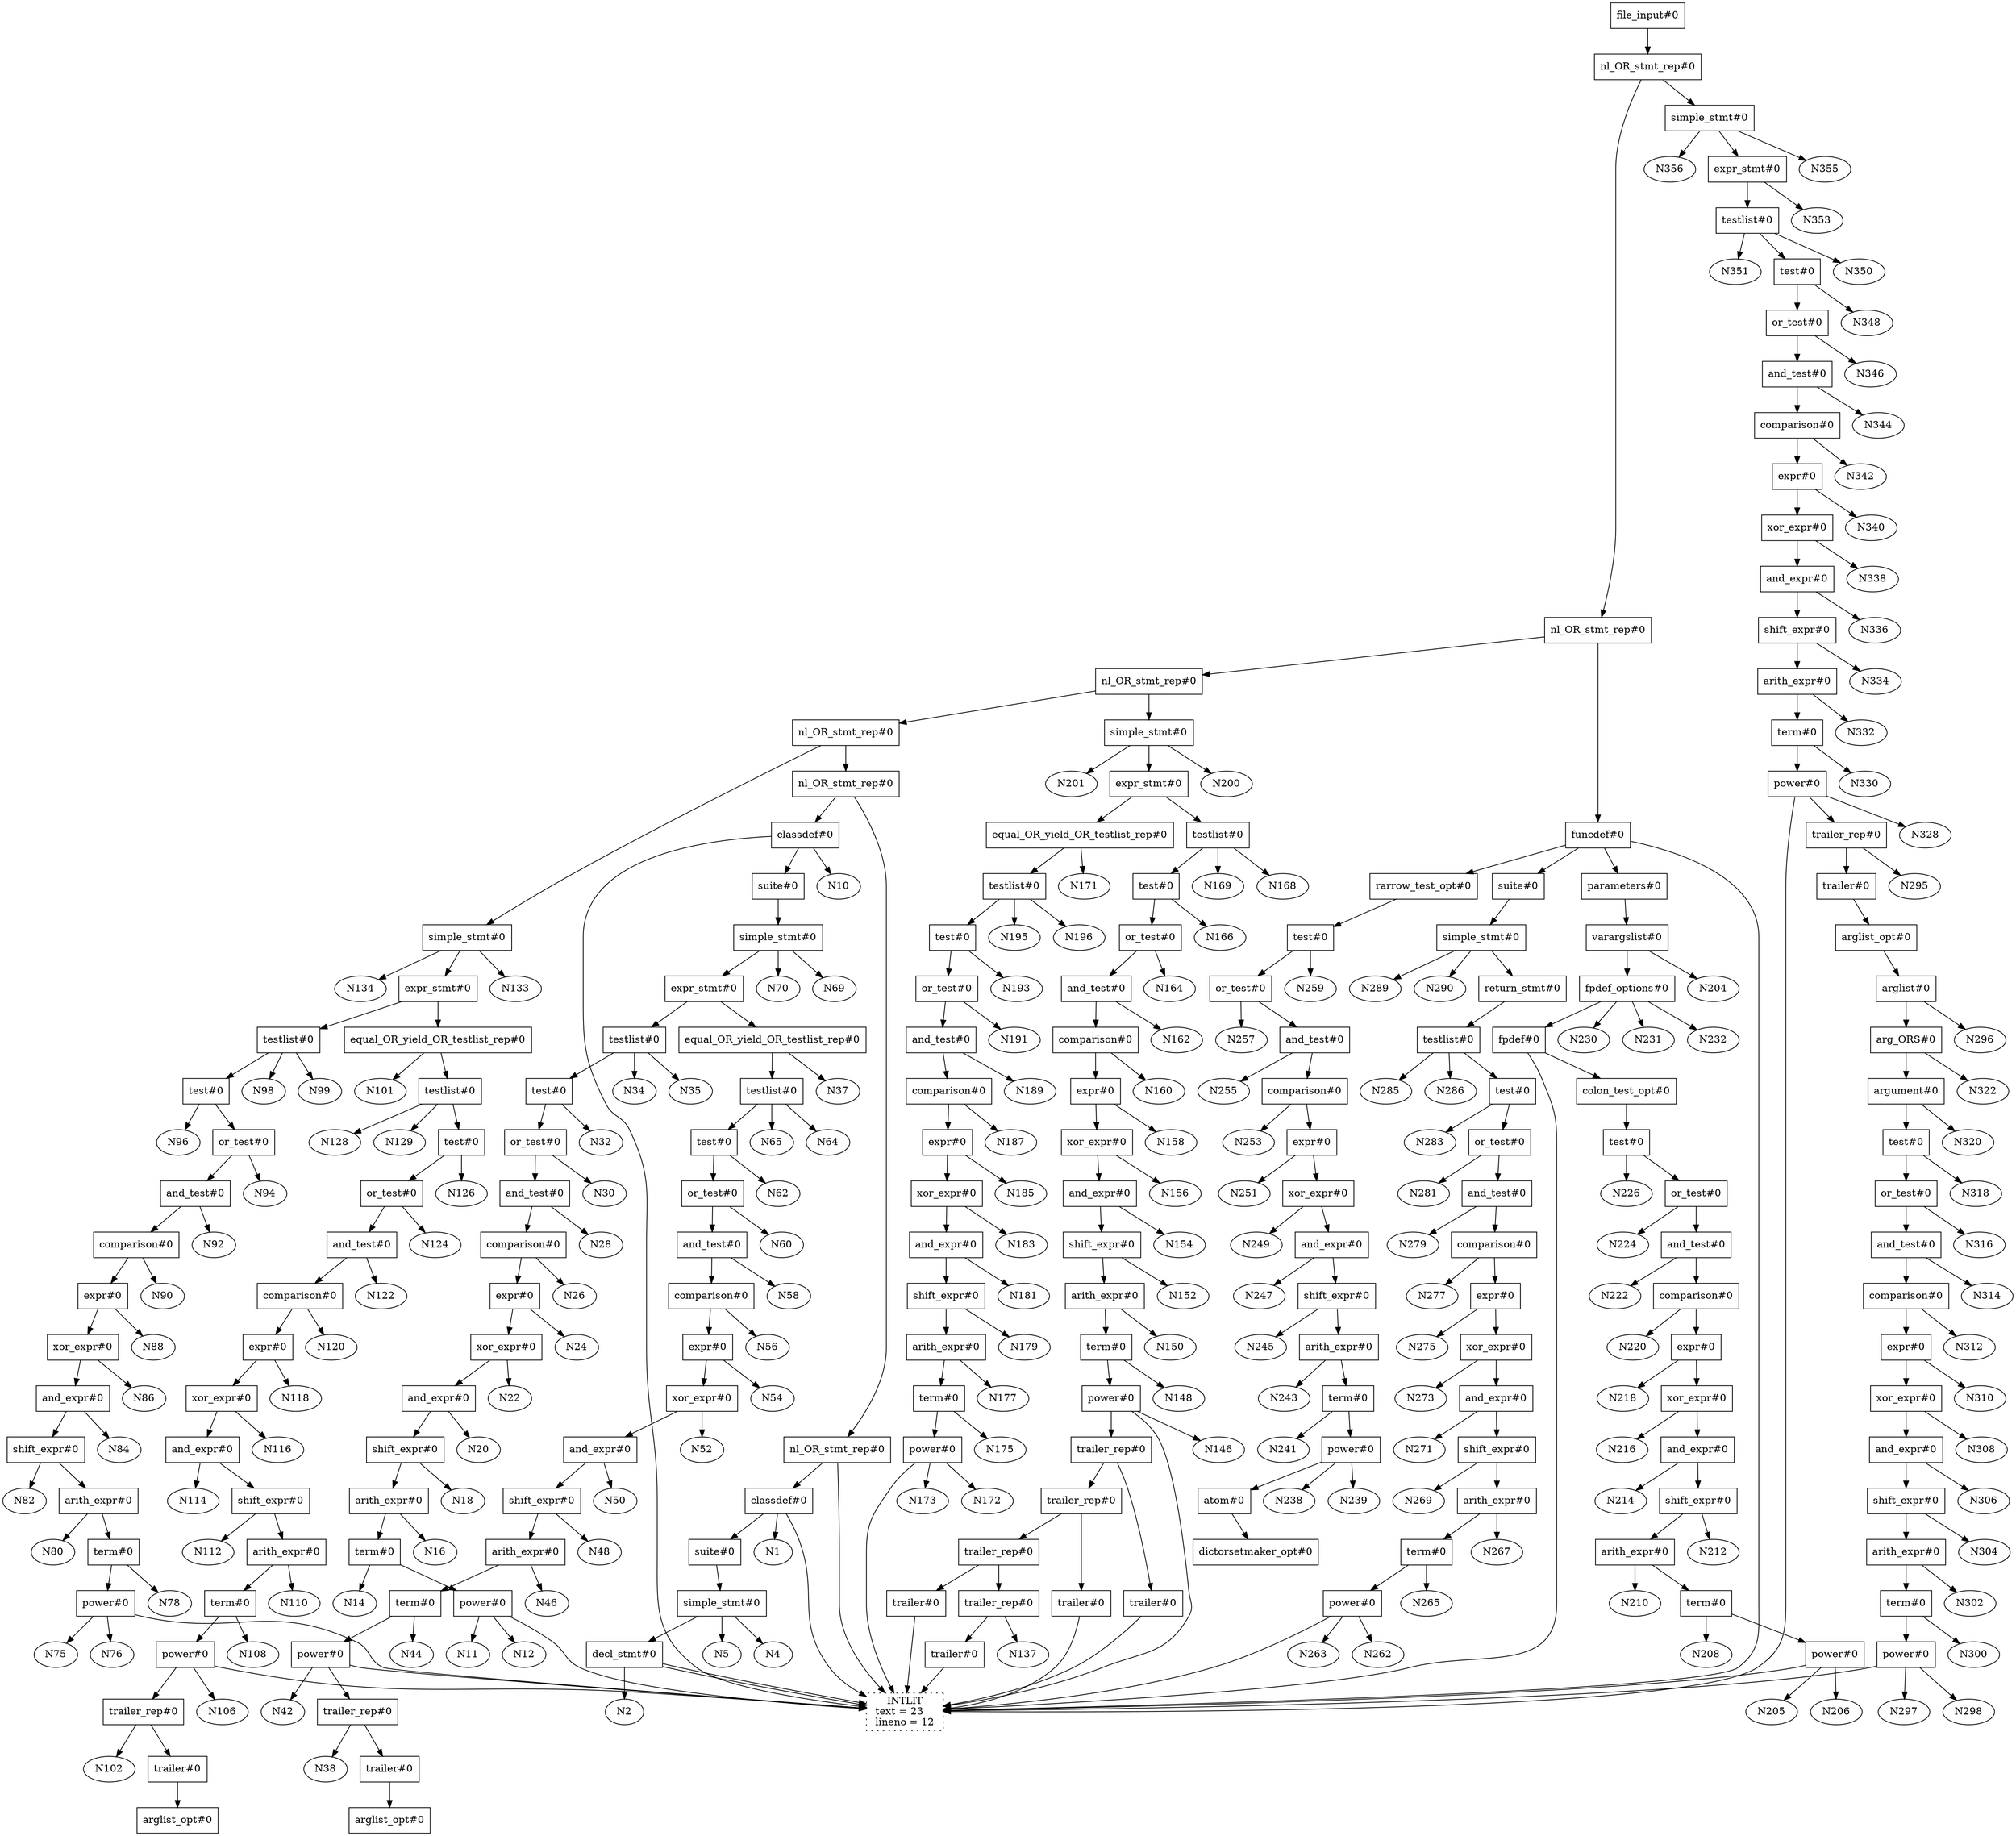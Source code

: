 digraph {
N359 [shape=box label="file_input#0"];
N359 -> N358;
N358 [shape=box label="nl_OR_stmt_rep#0"];
N358 -> N294;
N294 [shape=box label="nl_OR_stmt_rep#0"];
N294 -> N203;
N203 [shape=box label="nl_OR_stmt_rep#0"];
N203 -> N136;
N136 [shape=box label="nl_OR_stmt_rep#0"];
N136 -> N74;
N74 [shape=box label="nl_OR_stmt_rep#0"];
N74 -> N9;
N9 [shape=box label="nl_OR_stmt_rep#0"];
N9 -> N0;
N9 -> N8;
N8 [shape=box label="classdef#0"];
N8 -> N0;
N0 [shape=box style=dotted label=" NAME \n text = Ass \l lineno = 1 \l"];
N8 -> N1;
N8 -> N7;
N7 [shape=box label="suite#0"];
N7 -> N6;
N6 [shape=box label="simple_stmt#0"];
N6 -> N3;
N3 [shape=box label="decl_stmt#0"];
N3 -> N0;
N0 [shape=box style=dotted label=" NAME \n text = c \l lineno = 2 \l"];
N3 -> N0;
N0 [shape=box style=dotted label=" NAME \n text = int \l lineno = 2 \l"];
N3 -> N2;
N6 -> N4;
N6 -> N5;
N74 -> N73;
N73 [shape=box label="classdef#0"];
N73 -> N0;
N0 [shape=box style=dotted label=" NAME \n text = Bass \l lineno = 4 \l"];
N73 -> N10;
N73 -> N72;
N72 [shape=box label="suite#0"];
N72 -> N71;
N71 [shape=box label="simple_stmt#0"];
N71 -> N68;
N68 [shape=box label="expr_stmt#0"];
N68 -> N36;
N36 [shape=box label="testlist#0"];
N36 -> N33;
N33 [shape=box label="test#0"];
N33 -> N31;
N31 [shape=box label="or_test#0"];
N31 -> N29;
N29 [shape=box label="and_test#0"];
N29 -> N27;
N27 [shape=box label="comparison#0"];
N27 -> N25;
N25 [shape=box label="expr#0"];
N25 -> N23;
N23 [shape=box label="xor_expr#0"];
N23 -> N21;
N21 [shape=box label="and_expr#0"];
N21 -> N19;
N19 [shape=box label="shift_expr#0"];
N19 -> N17;
N17 [shape=box label="arith_expr#0"];
N17 -> N15;
N15 [shape=box label="term#0"];
N15 -> N13;
N13 [shape=box label="power#0"];
N13 -> N0;
N0 [shape=box style=dotted label=" NAME \n text = b \l lineno = 5 \l"];
N13 -> N11;
N13 -> N12;
N15 -> N14;
N17 -> N16;
N19 -> N18;
N21 -> N20;
N23 -> N22;
N25 -> N24;
N27 -> N26;
N29 -> N28;
N31 -> N30;
N33 -> N32;
N36 -> N34;
N36 -> N35;
N68 -> N67;
N67 [shape=box label="equal_OR_yield_OR_testlist_rep#0"];
N67 -> N37;
N67 -> N66;
N66 [shape=box label="testlist#0"];
N66 -> N63;
N63 [shape=box label="test#0"];
N63 -> N61;
N61 [shape=box label="or_test#0"];
N61 -> N59;
N59 [shape=box label="and_test#0"];
N59 -> N57;
N57 [shape=box label="comparison#0"];
N57 -> N55;
N55 [shape=box label="expr#0"];
N55 -> N53;
N53 [shape=box label="xor_expr#0"];
N53 -> N51;
N51 [shape=box label="and_expr#0"];
N51 -> N49;
N49 [shape=box label="shift_expr#0"];
N49 -> N47;
N47 [shape=box label="arith_expr#0"];
N47 -> N45;
N45 [shape=box label="term#0"];
N45 -> N43;
N43 [shape=box label="power#0"];
N43 -> N0;
N0 [shape=box style=dotted label=" NAME \n text = Ass \l lineno = 5 \l"];
N43 -> N41;
N41 [shape=box label="trailer_rep#0"];
N41 -> N38;
N41 -> N40;
N40 [shape=box label="trailer#0"];
N40 -> N39;
N39 [shape=box label="arglist_opt#0"];
N43 -> N42;
N45 -> N44;
N47 -> N46;
N49 -> N48;
N51 -> N50;
N53 -> N52;
N55 -> N54;
N57 -> N56;
N59 -> N58;
N61 -> N60;
N63 -> N62;
N66 -> N64;
N66 -> N65;
N71 -> N69;
N71 -> N70;
N136 -> N135;
N135 [shape=box label="simple_stmt#0"];
N135 -> N132;
N132 [shape=box label="expr_stmt#0"];
N132 -> N100;
N100 [shape=box label="testlist#0"];
N100 -> N97;
N97 [shape=box label="test#0"];
N97 -> N95;
N95 [shape=box label="or_test#0"];
N95 -> N93;
N93 [shape=box label="and_test#0"];
N93 -> N91;
N91 [shape=box label="comparison#0"];
N91 -> N89;
N89 [shape=box label="expr#0"];
N89 -> N87;
N87 [shape=box label="xor_expr#0"];
N87 -> N85;
N85 [shape=box label="and_expr#0"];
N85 -> N83;
N83 [shape=box label="shift_expr#0"];
N83 -> N81;
N81 [shape=box label="arith_expr#0"];
N81 -> N79;
N79 [shape=box label="term#0"];
N79 -> N77;
N77 [shape=box label="power#0"];
N77 -> N0;
N0 [shape=box style=dotted label=" NAME \n text = a \l lineno = 7 \l"];
N77 -> N75;
N77 -> N76;
N79 -> N78;
N81 -> N80;
N83 -> N82;
N85 -> N84;
N87 -> N86;
N89 -> N88;
N91 -> N90;
N93 -> N92;
N95 -> N94;
N97 -> N96;
N100 -> N98;
N100 -> N99;
N132 -> N131;
N131 [shape=box label="equal_OR_yield_OR_testlist_rep#0"];
N131 -> N101;
N131 -> N130;
N130 [shape=box label="testlist#0"];
N130 -> N127;
N127 [shape=box label="test#0"];
N127 -> N125;
N125 [shape=box label="or_test#0"];
N125 -> N123;
N123 [shape=box label="and_test#0"];
N123 -> N121;
N121 [shape=box label="comparison#0"];
N121 -> N119;
N119 [shape=box label="expr#0"];
N119 -> N117;
N117 [shape=box label="xor_expr#0"];
N117 -> N115;
N115 [shape=box label="and_expr#0"];
N115 -> N113;
N113 [shape=box label="shift_expr#0"];
N113 -> N111;
N111 [shape=box label="arith_expr#0"];
N111 -> N109;
N109 [shape=box label="term#0"];
N109 -> N107;
N107 [shape=box label="power#0"];
N107 -> N0;
N0 [shape=box style=dotted label=" NAME \n text = Bass \l lineno = 7 \l"];
N107 -> N105;
N105 [shape=box label="trailer_rep#0"];
N105 -> N102;
N105 -> N104;
N104 [shape=box label="trailer#0"];
N104 -> N103;
N103 [shape=box label="arglist_opt#0"];
N107 -> N106;
N109 -> N108;
N111 -> N110;
N113 -> N112;
N115 -> N114;
N117 -> N116;
N119 -> N118;
N121 -> N120;
N123 -> N122;
N125 -> N124;
N127 -> N126;
N130 -> N128;
N130 -> N129;
N135 -> N133;
N135 -> N134;
N203 -> N202;
N202 [shape=box label="simple_stmt#0"];
N202 -> N199;
N199 [shape=box label="expr_stmt#0"];
N199 -> N170;
N170 [shape=box label="testlist#0"];
N170 -> N167;
N167 [shape=box label="test#0"];
N167 -> N165;
N165 [shape=box label="or_test#0"];
N165 -> N163;
N163 [shape=box label="and_test#0"];
N163 -> N161;
N161 [shape=box label="comparison#0"];
N161 -> N159;
N159 [shape=box label="expr#0"];
N159 -> N157;
N157 [shape=box label="xor_expr#0"];
N157 -> N155;
N155 [shape=box label="and_expr#0"];
N155 -> N153;
N153 [shape=box label="shift_expr#0"];
N153 -> N151;
N151 [shape=box label="arith_expr#0"];
N151 -> N149;
N149 [shape=box label="term#0"];
N149 -> N147;
N147 [shape=box label="power#0"];
N147 -> N0;
N0 [shape=box style=dotted label=" NAME \n text = a \l lineno = 8 \l"];
N147 -> N145;
N145 [shape=box label="trailer_rep#0"];
N145 -> N143;
N143 [shape=box label="trailer_rep#0"];
N143 -> N141;
N141 [shape=box label="trailer_rep#0"];
N141 -> N139;
N139 [shape=box label="trailer_rep#0"];
N139 -> N137;
N139 -> N138;
N138 [shape=box label="trailer#0"];
N138 -> N0;
N0 [shape=box style=dotted label=" NAME \n text = b \l lineno = 8 \l"];
N141 -> N140;
N140 [shape=box label="trailer#0"];
N140 -> N0;
N0 [shape=box style=dotted label=" NAME \n text = c \l lineno = 8 \l"];
N143 -> N142;
N142 [shape=box label="trailer#0"];
N142 -> N0;
N0 [shape=box style=dotted label=" NAME \n text = d \l lineno = 8 \l"];
N145 -> N144;
N144 [shape=box label="trailer#0"];
N144 -> N0;
N0 [shape=box style=dotted label=" NAME \n text = e \l lineno = 8 \l"];
N147 -> N146;
N149 -> N148;
N151 -> N150;
N153 -> N152;
N155 -> N154;
N157 -> N156;
N159 -> N158;
N161 -> N160;
N163 -> N162;
N165 -> N164;
N167 -> N166;
N170 -> N168;
N170 -> N169;
N199 -> N198;
N198 [shape=box label="equal_OR_yield_OR_testlist_rep#0"];
N198 -> N171;
N198 -> N197;
N197 [shape=box label="testlist#0"];
N197 -> N194;
N194 [shape=box label="test#0"];
N194 -> N192;
N192 [shape=box label="or_test#0"];
N192 -> N190;
N190 [shape=box label="and_test#0"];
N190 -> N188;
N188 [shape=box label="comparison#0"];
N188 -> N186;
N186 [shape=box label="expr#0"];
N186 -> N184;
N184 [shape=box label="xor_expr#0"];
N184 -> N182;
N182 [shape=box label="and_expr#0"];
N182 -> N180;
N180 [shape=box label="shift_expr#0"];
N180 -> N178;
N178 [shape=box label="arith_expr#0"];
N178 -> N176;
N176 [shape=box label="term#0"];
N176 -> N174;
N174 [shape=box label="power#0"];
N174 -> N0;
N0 [shape=box style=dotted label=" INTLIT \n text = 1 \l lineno = 8 \l"];
N174 -> N172;
N174 -> N173;
N176 -> N175;
N178 -> N177;
N180 -> N179;
N182 -> N181;
N184 -> N183;
N186 -> N185;
N188 -> N187;
N190 -> N189;
N192 -> N191;
N194 -> N193;
N197 -> N195;
N197 -> N196;
N202 -> N200;
N202 -> N201;
N294 -> N293;
N293 [shape=box label="funcdef#0"];
N293 -> N0;
N0 [shape=box style=dotted label=" NAME \n text = f \l lineno = 9 \l"];
N293 -> N235;
N235 [shape=box label="parameters#0"];
N235 -> N234;
N234 [shape=box label="varargslist#0"];
N234 -> N204;
N234 -> N233;
N233 [shape=box label="fpdef_options#0"];
N233 -> N229;
N229 [shape=box label="fpdef#0"];
N229 -> N0;
N0 [shape=box style=dotted label=" NAME \n text = x \l lineno = 9 \l"];
N229 -> N228;
N228 [shape=box label="colon_test_opt#0"];
N228 -> N227;
N227 [shape=box label="test#0"];
N227 -> N225;
N225 [shape=box label="or_test#0"];
N225 -> N223;
N223 [shape=box label="and_test#0"];
N223 -> N221;
N221 [shape=box label="comparison#0"];
N221 -> N219;
N219 [shape=box label="expr#0"];
N219 -> N217;
N217 [shape=box label="xor_expr#0"];
N217 -> N215;
N215 [shape=box label="and_expr#0"];
N215 -> N213;
N213 [shape=box label="shift_expr#0"];
N213 -> N211;
N211 [shape=box label="arith_expr#0"];
N211 -> N209;
N209 [shape=box label="term#0"];
N209 -> N207;
N207 [shape=box label="power#0"];
N207 -> N0;
N0 [shape=box style=dotted label=" NAME \n text = int \l lineno = 9 \l"];
N207 -> N205;
N207 -> N206;
N209 -> N208;
N211 -> N210;
N213 -> N212;
N215 -> N214;
N217 -> N216;
N219 -> N218;
N221 -> N220;
N223 -> N222;
N225 -> N224;
N227 -> N226;
N233 -> N230;
N233 -> N231;
N233 -> N232;
N293 -> N261;
N261 [shape=box label="rarrow_test_opt#0"];
N261 -> N260;
N260 [shape=box label="test#0"];
N260 -> N258;
N258 [shape=box label="or_test#0"];
N258 -> N256;
N256 [shape=box label="and_test#0"];
N256 -> N254;
N254 [shape=box label="comparison#0"];
N254 -> N252;
N252 [shape=box label="expr#0"];
N252 -> N250;
N250 [shape=box label="xor_expr#0"];
N250 -> N248;
N248 [shape=box label="and_expr#0"];
N248 -> N246;
N246 [shape=box label="shift_expr#0"];
N246 -> N244;
N244 [shape=box label="arith_expr#0"];
N244 -> N242;
N242 [shape=box label="term#0"];
N242 -> N240;
N240 [shape=box label="power#0"];
N240 -> N237;
N237 [shape=box label="atom#0"];
N237 -> N236;
N236 [shape=box label="dictorsetmaker_opt#0"];
N240 -> N238;
N240 -> N239;
N242 -> N241;
N244 -> N243;
N246 -> N245;
N248 -> N247;
N250 -> N249;
N252 -> N251;
N254 -> N253;
N256 -> N255;
N258 -> N257;
N260 -> N259;
N293 -> N292;
N292 [shape=box label="suite#0"];
N292 -> N291;
N291 [shape=box label="simple_stmt#0"];
N291 -> N288;
N288 [shape=box label="return_stmt#0"];
N288 -> N287;
N287 [shape=box label="testlist#0"];
N287 -> N284;
N284 [shape=box label="test#0"];
N284 -> N282;
N282 [shape=box label="or_test#0"];
N282 -> N280;
N280 [shape=box label="and_test#0"];
N280 -> N278;
N278 [shape=box label="comparison#0"];
N278 -> N276;
N276 [shape=box label="expr#0"];
N276 -> N274;
N274 [shape=box label="xor_expr#0"];
N274 -> N272;
N272 [shape=box label="and_expr#0"];
N272 -> N270;
N270 [shape=box label="shift_expr#0"];
N270 -> N268;
N268 [shape=box label="arith_expr#0"];
N268 -> N266;
N266 [shape=box label="term#0"];
N266 -> N264;
N264 [shape=box label="power#0"];
N264 -> N0;
N0 [shape=box style=dotted label=" NAME \n text = x \l lineno = 10 \l"];
N264 -> N262;
N264 -> N263;
N266 -> N265;
N268 -> N267;
N270 -> N269;
N272 -> N271;
N274 -> N273;
N276 -> N275;
N278 -> N277;
N280 -> N279;
N282 -> N281;
N284 -> N283;
N287 -> N285;
N287 -> N286;
N291 -> N289;
N291 -> N290;
N358 -> N357;
N357 [shape=box label="simple_stmt#0"];
N357 -> N354;
N354 [shape=box label="expr_stmt#0"];
N354 -> N352;
N352 [shape=box label="testlist#0"];
N352 -> N349;
N349 [shape=box label="test#0"];
N349 -> N347;
N347 [shape=box label="or_test#0"];
N347 -> N345;
N345 [shape=box label="and_test#0"];
N345 -> N343;
N343 [shape=box label="comparison#0"];
N343 -> N341;
N341 [shape=box label="expr#0"];
N341 -> N339;
N339 [shape=box label="xor_expr#0"];
N339 -> N337;
N337 [shape=box label="and_expr#0"];
N337 -> N335;
N335 [shape=box label="shift_expr#0"];
N335 -> N333;
N333 [shape=box label="arith_expr#0"];
N333 -> N331;
N331 [shape=box label="term#0"];
N331 -> N329;
N329 [shape=box label="power#0"];
N329 -> N0;
N0 [shape=box style=dotted label=" NAME \n text = f \l lineno = 12 \l"];
N329 -> N327;
N327 [shape=box label="trailer_rep#0"];
N327 -> N295;
N327 -> N326;
N326 [shape=box label="trailer#0"];
N326 -> N325;
N325 [shape=box label="arglist_opt#0"];
N325 -> N324;
N324 [shape=box label="arglist#0"];
N324 -> N296;
N324 -> N323;
N323 [shape=box label="arg_ORS#0"];
N323 -> N321;
N321 [shape=box label="argument#0"];
N321 -> N319;
N319 [shape=box label="test#0"];
N319 -> N317;
N317 [shape=box label="or_test#0"];
N317 -> N315;
N315 [shape=box label="and_test#0"];
N315 -> N313;
N313 [shape=box label="comparison#0"];
N313 -> N311;
N311 [shape=box label="expr#0"];
N311 -> N309;
N309 [shape=box label="xor_expr#0"];
N309 -> N307;
N307 [shape=box label="and_expr#0"];
N307 -> N305;
N305 [shape=box label="shift_expr#0"];
N305 -> N303;
N303 [shape=box label="arith_expr#0"];
N303 -> N301;
N301 [shape=box label="term#0"];
N301 -> N299;
N299 [shape=box label="power#0"];
N299 -> N0;
N0 [shape=box style=dotted label=" INTLIT \n text = 23 \l lineno = 12 \l"];
N299 -> N297;
N299 -> N298;
N301 -> N300;
N303 -> N302;
N305 -> N304;
N307 -> N306;
N309 -> N308;
N311 -> N310;
N313 -> N312;
N315 -> N314;
N317 -> N316;
N319 -> N318;
N321 -> N320;
N323 -> N322;
N329 -> N328;
N331 -> N330;
N333 -> N332;
N335 -> N334;
N337 -> N336;
N339 -> N338;
N341 -> N340;
N343 -> N342;
N345 -> N344;
N347 -> N346;
N349 -> N348;
N352 -> N350;
N352 -> N351;
N354 -> N353;
N357 -> N355;
N357 -> N356;
}

